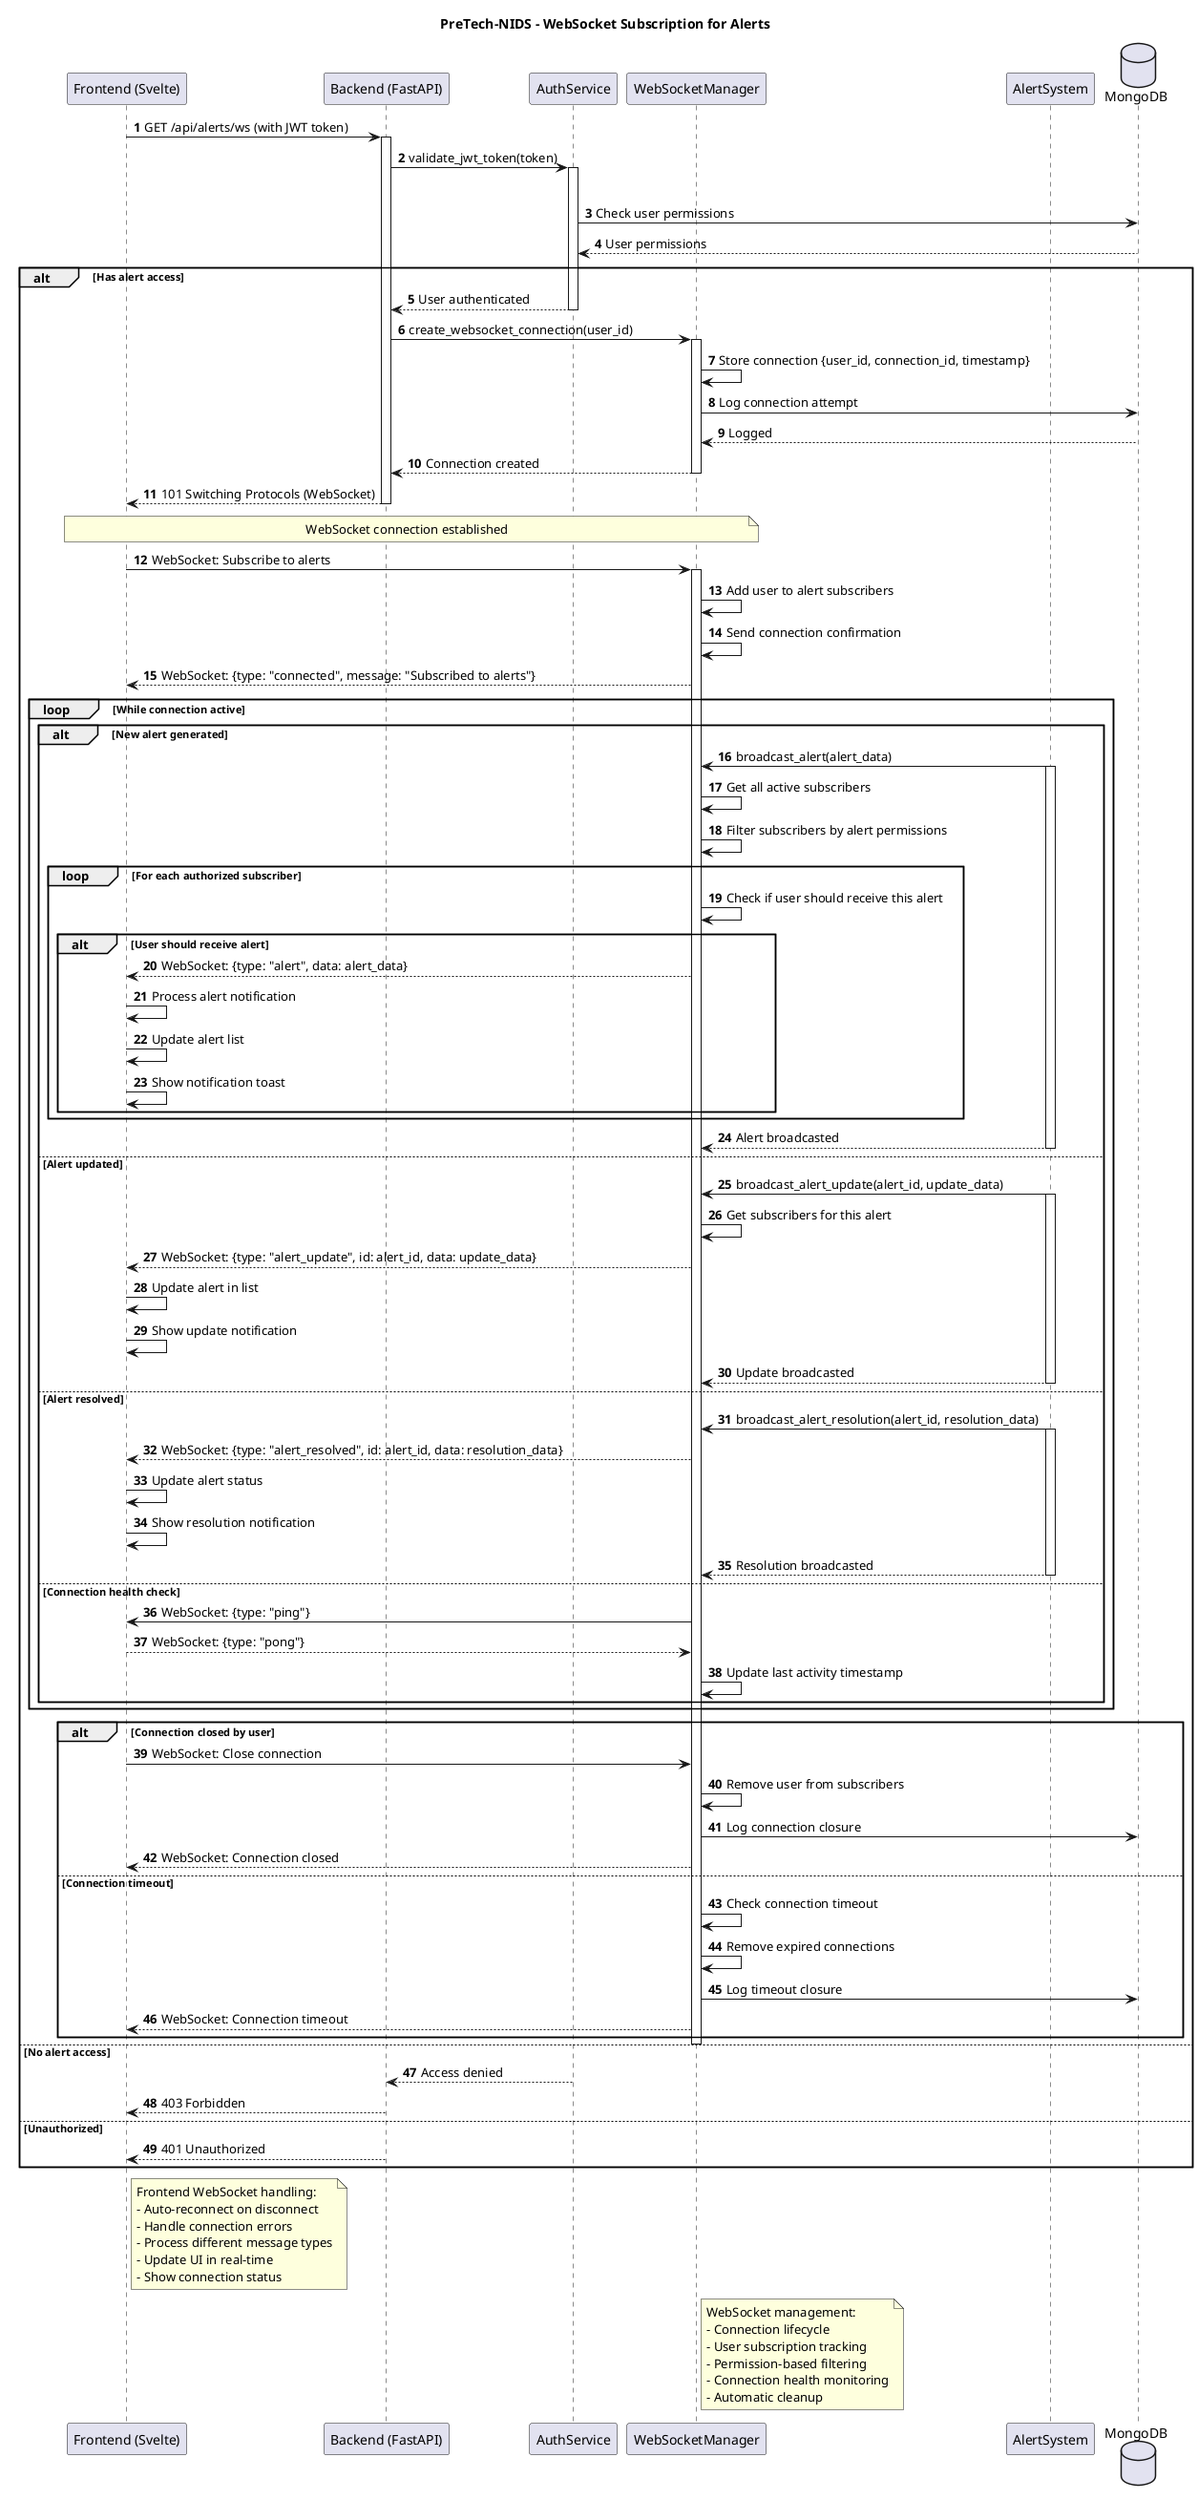 @startuml
title PreTech-NIDS - WebSocket Subscription for Alerts
hide circle
autonumber

participant FE as "Frontend (Svelte)"
participant BE as "Backend (FastAPI)"
participant Auth as "AuthService"
participant WS as "WebSocketManager"
participant AS as "AlertSystem"
database DB as "MongoDB"

FE -> BE : GET /api/alerts/ws (with JWT token)
activate BE

BE -> Auth : validate_jwt_token(token)
activate Auth

alt Token valid
  Auth -> DB : Check user permissions
  DB --> Auth : User permissions
  alt Has alert access
    Auth --> BE : User authenticated
    deactivate Auth
    
    BE -> WS : create_websocket_connection(user_id)
    activate WS
    
    WS -> WS : Store connection {user_id, connection_id, timestamp}
    WS -> DB : Log connection attempt
    DB --> WS : Logged
    
    WS --> BE : Connection created
    deactivate WS
    
    BE --> FE : 101 Switching Protocols (WebSocket)
    deactivate BE
    
    note over FE, WS : WebSocket connection established
    
    FE -> WS : WebSocket: Subscribe to alerts
    activate WS
    
    WS -> WS : Add user to alert subscribers
    WS -> WS : Send connection confirmation
    WS --> FE : WebSocket: {type: "connected", message: "Subscribed to alerts"}
    
    loop While connection active
      alt New alert generated
        AS -> WS : broadcast_alert(alert_data)
        activate AS
        
        WS -> WS : Get all active subscribers
        WS -> WS : Filter subscribers by alert permissions
        
        loop For each authorized subscriber
          WS -> WS : Check if user should receive this alert
          alt User should receive alert
            WS --> FE : WebSocket: {type: "alert", data: alert_data}
            FE -> FE : Process alert notification
            FE -> FE : Update alert list
            FE -> FE : Show notification toast
          end
        end
        
        AS --> WS : Alert broadcasted
        deactivate AS
        
      else Alert updated
        AS -> WS : broadcast_alert_update(alert_id, update_data)
        activate AS
        
        WS -> WS : Get subscribers for this alert
        WS --> FE : WebSocket: {type: "alert_update", id: alert_id, data: update_data}
        
        FE -> FE : Update alert in list
        FE -> FE : Show update notification
        
        AS --> WS : Update broadcasted
        deactivate AS
        
      else Alert resolved
        AS -> WS : broadcast_alert_resolution(alert_id, resolution_data)
        activate AS
        
        WS --> FE : WebSocket: {type: "alert_resolved", id: alert_id, data: resolution_data}
        
        FE -> FE : Update alert status
        FE -> FE : Show resolution notification
        
        AS --> WS : Resolution broadcasted
        deactivate AS
        
      else Connection health check
        WS -> FE : WebSocket: {type: "ping"}
        FE --> WS : WebSocket: {type: "pong"}
        WS -> WS : Update last activity timestamp
      end
    end
    
    alt Connection closed by user
      FE -> WS : WebSocket: Close connection
      WS -> WS : Remove user from subscribers
      WS -> DB : Log connection closure
      WS --> FE : WebSocket: Connection closed
    else Connection timeout
      WS -> WS : Check connection timeout
      WS -> WS : Remove expired connections
      WS -> DB : Log timeout closure
      WS --> FE : WebSocket: Connection timeout
    end
    
    deactivate WS
    
  else No alert access
    Auth --> BE : Access denied
    deactivate Auth
    BE --> FE : 403 Forbidden
    deactivate BE
  else Unauthorized
    BE --> FE : 401 Unauthorized
    deactivate BE
  end

note right of FE
  Frontend WebSocket handling:
  - Auto-reconnect on disconnect
  - Handle connection errors
  - Process different message types
  - Update UI in real-time
  - Show connection status
end note

note right of WS
  WebSocket management:
  - Connection lifecycle
  - User subscription tracking
  - Permission-based filtering
  - Connection health monitoring
  - Automatic cleanup
end note

@enduml


